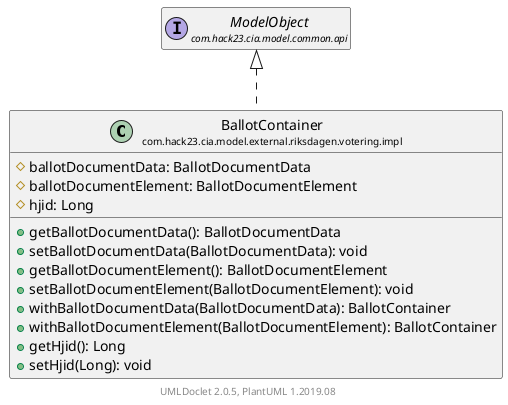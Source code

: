 @startuml
    set namespaceSeparator none
    hide empty fields
    hide empty methods

    class "<size:14>BallotContainer\n<size:10>com.hack23.cia.model.external.riksdagen.votering.impl" as com.hack23.cia.model.external.riksdagen.votering.impl.BallotContainer [[BallotContainer.html]] {
        #ballotDocumentData: BallotDocumentData
        #ballotDocumentElement: BallotDocumentElement
        #hjid: Long
        +getBallotDocumentData(): BallotDocumentData
        +setBallotDocumentData(BallotDocumentData): void
        +getBallotDocumentElement(): BallotDocumentElement
        +setBallotDocumentElement(BallotDocumentElement): void
        +withBallotDocumentData(BallotDocumentData): BallotContainer
        +withBallotDocumentElement(BallotDocumentElement): BallotContainer
        +getHjid(): Long
        +setHjid(Long): void
    }

    interface "<size:14>ModelObject\n<size:10>com.hack23.cia.model.common.api" as com.hack23.cia.model.common.api.ModelObject

    com.hack23.cia.model.common.api.ModelObject <|.. com.hack23.cia.model.external.riksdagen.votering.impl.BallotContainer

    center footer UMLDoclet 2.0.5, PlantUML 1.2019.08
@enduml
